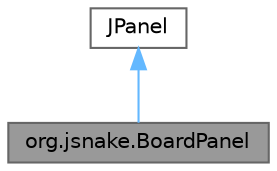digraph "org.jsnake.BoardPanel"
{
 // LATEX_PDF_SIZE
  bgcolor="transparent";
  edge [fontname=Helvetica,fontsize=10,labelfontname=Helvetica,labelfontsize=10];
  node [fontname=Helvetica,fontsize=10,shape=box,height=0.2,width=0.4];
  Node1 [id="Node000001",label="org.jsnake.BoardPanel",height=0.2,width=0.4,color="gray40", fillcolor="grey60", style="filled", fontcolor="black",tooltip="A játék tábláját megjelenítő panel."];
  Node2 -> Node1 [id="edge1_Node000001_Node000002",dir="back",color="steelblue1",style="solid",tooltip=" "];
  Node2 [id="Node000002",label="JPanel",height=0.2,width=0.4,color="gray40", fillcolor="white", style="filled",tooltip=" "];
}
